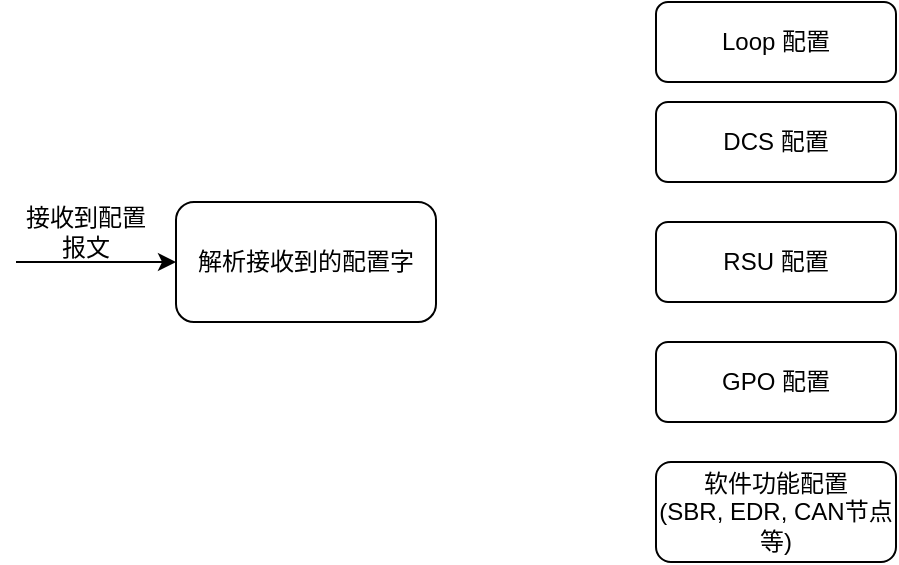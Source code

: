 <mxfile version="24.0.7" type="github">
  <diagram name="第 1 页" id="674MU1z2wqgcmouVuyam">
    <mxGraphModel dx="970" dy="423" grid="1" gridSize="10" guides="1" tooltips="1" connect="1" arrows="1" fold="1" page="1" pageScale="1" pageWidth="850" pageHeight="1100" math="0" shadow="0">
      <root>
        <mxCell id="0" />
        <mxCell id="1" parent="0" />
        <mxCell id="2iUAOUVQrEcRfcxT_NKO-1" value="" style="endArrow=classic;html=1;rounded=0;" edge="1" parent="1">
          <mxGeometry width="50" height="50" relative="1" as="geometry">
            <mxPoint x="80" y="310" as="sourcePoint" />
            <mxPoint x="160" y="310" as="targetPoint" />
          </mxGeometry>
        </mxCell>
        <mxCell id="2iUAOUVQrEcRfcxT_NKO-2" value="解析接收到的配置字" style="rounded=1;whiteSpace=wrap;html=1;" vertex="1" parent="1">
          <mxGeometry x="160" y="280" width="130" height="60" as="geometry" />
        </mxCell>
        <mxCell id="2iUAOUVQrEcRfcxT_NKO-3" value="接收到配置报文" style="text;html=1;align=center;verticalAlign=middle;whiteSpace=wrap;rounded=0;" vertex="1" parent="1">
          <mxGeometry x="80" y="280" width="70" height="30" as="geometry" />
        </mxCell>
        <mxCell id="2iUAOUVQrEcRfcxT_NKO-4" value="Loop 配置" style="rounded=1;whiteSpace=wrap;html=1;" vertex="1" parent="1">
          <mxGeometry x="400" y="180" width="120" height="40" as="geometry" />
        </mxCell>
        <mxCell id="2iUAOUVQrEcRfcxT_NKO-5" value="DCS 配置" style="rounded=1;whiteSpace=wrap;html=1;" vertex="1" parent="1">
          <mxGeometry x="400" y="230" width="120" height="40" as="geometry" />
        </mxCell>
        <mxCell id="2iUAOUVQrEcRfcxT_NKO-6" value="RSU 配置" style="rounded=1;whiteSpace=wrap;html=1;" vertex="1" parent="1">
          <mxGeometry x="400" y="290" width="120" height="40" as="geometry" />
        </mxCell>
        <mxCell id="2iUAOUVQrEcRfcxT_NKO-7" value="GPO 配置" style="rounded=1;whiteSpace=wrap;html=1;" vertex="1" parent="1">
          <mxGeometry x="400" y="350" width="120" height="40" as="geometry" />
        </mxCell>
        <mxCell id="2iUAOUVQrEcRfcxT_NKO-8" value="软件功能配置&lt;div&gt;(SBR, EDR, CAN节点等)&lt;/div&gt;" style="rounded=1;whiteSpace=wrap;html=1;" vertex="1" parent="1">
          <mxGeometry x="400" y="410" width="120" height="50" as="geometry" />
        </mxCell>
      </root>
    </mxGraphModel>
  </diagram>
</mxfile>
